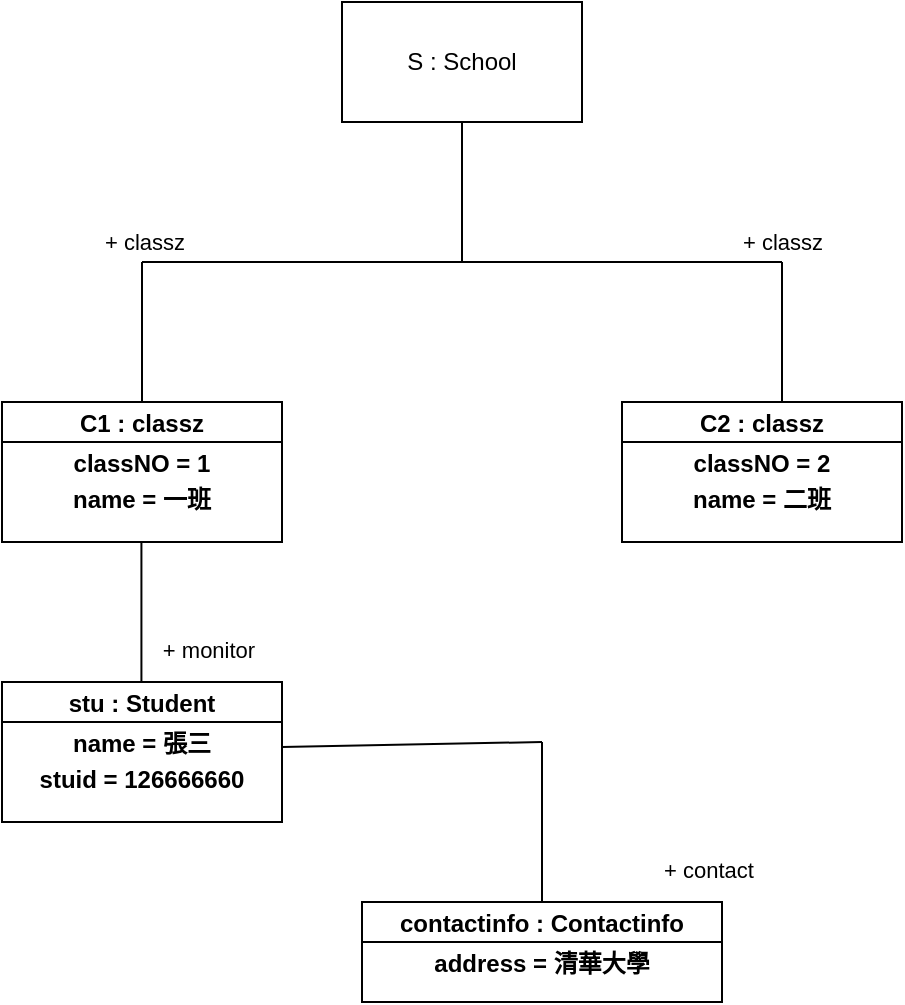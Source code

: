 <mxfile version="22.0.8" type="github">
  <diagram name="第 1 页" id="iW_0LJlcDcPNtjRAqT9H">
    <mxGraphModel dx="819" dy="433" grid="1" gridSize="10" guides="1" tooltips="1" connect="1" arrows="1" fold="1" page="1" pageScale="1" pageWidth="827" pageHeight="1169" math="0" shadow="0">
      <root>
        <mxCell id="0" />
        <mxCell id="1" parent="0" />
        <mxCell id="qgRrnpZ_aTcsOxNpTseZ-1" value="S : School" style="rounded=0;whiteSpace=wrap;html=1;" vertex="1" parent="1">
          <mxGeometry x="380" y="70" width="120" height="60" as="geometry" />
        </mxCell>
        <mxCell id="qgRrnpZ_aTcsOxNpTseZ-2" value="" style="endArrow=none;html=1;rounded=0;" edge="1" parent="1">
          <mxGeometry width="50" height="50" relative="1" as="geometry">
            <mxPoint x="440" y="200" as="sourcePoint" />
            <mxPoint x="440" y="130" as="targetPoint" />
          </mxGeometry>
        </mxCell>
        <mxCell id="qgRrnpZ_aTcsOxNpTseZ-4" value="" style="endArrow=none;html=1;rounded=0;" edge="1" parent="1">
          <mxGeometry width="50" height="50" relative="1" as="geometry">
            <mxPoint x="600" y="200" as="sourcePoint" />
            <mxPoint x="280" y="200" as="targetPoint" />
          </mxGeometry>
        </mxCell>
        <mxCell id="qgRrnpZ_aTcsOxNpTseZ-26" value="+ classz" style="edgeLabel;html=1;align=center;verticalAlign=middle;resizable=0;points=[];" vertex="1" connectable="0" parent="qgRrnpZ_aTcsOxNpTseZ-4">
          <mxGeometry x="0.904" relative="1" as="geometry">
            <mxPoint x="-15" y="-10" as="offset" />
          </mxGeometry>
        </mxCell>
        <mxCell id="qgRrnpZ_aTcsOxNpTseZ-5" value="" style="endArrow=none;html=1;rounded=0;" edge="1" parent="1">
          <mxGeometry width="50" height="50" relative="1" as="geometry">
            <mxPoint x="280" y="270" as="sourcePoint" />
            <mxPoint x="280" y="200" as="targetPoint" />
          </mxGeometry>
        </mxCell>
        <mxCell id="qgRrnpZ_aTcsOxNpTseZ-6" value="" style="endArrow=none;html=1;rounded=0;" edge="1" parent="1">
          <mxGeometry width="50" height="50" relative="1" as="geometry">
            <mxPoint x="600" y="270" as="sourcePoint" />
            <mxPoint x="600" y="200" as="targetPoint" />
          </mxGeometry>
        </mxCell>
        <mxCell id="qgRrnpZ_aTcsOxNpTseZ-13" value="&lt;p style=&quot;margin:0px;margin-top:4px;text-align:center;&quot;&gt;&lt;b&gt;C1 : classz&lt;/b&gt;&lt;/p&gt;&lt;p style=&quot;margin:0px;margin-top:4px;text-align:center;&quot;&gt;&lt;b&gt;&lt;br&gt;&lt;/b&gt;&lt;/p&gt;" style="verticalAlign=top;align=left;overflow=fill;fontSize=12;fontFamily=Helvetica;html=1;whiteSpace=wrap;" vertex="1" parent="1">
          <mxGeometry x="210" y="270" width="140" height="20" as="geometry" />
        </mxCell>
        <mxCell id="qgRrnpZ_aTcsOxNpTseZ-15" value="&lt;p style=&quot;margin:0px;margin-top:4px;text-align:center;&quot;&gt;&lt;b&gt;classNO = 1&lt;/b&gt;&lt;/p&gt;&lt;p style=&quot;margin:0px;margin-top:4px;text-align:center;&quot;&gt;&lt;b&gt;name = 一班&lt;/b&gt;&lt;/p&gt;" style="verticalAlign=top;align=left;overflow=fill;fontSize=12;fontFamily=Helvetica;html=1;whiteSpace=wrap;" vertex="1" parent="1">
          <mxGeometry x="210" y="290" width="140" height="50" as="geometry" />
        </mxCell>
        <mxCell id="qgRrnpZ_aTcsOxNpTseZ-16" value="&lt;p style=&quot;margin:0px;margin-top:4px;text-align:center;&quot;&gt;&lt;b&gt;C2 : classz&lt;/b&gt;&lt;/p&gt;&lt;p style=&quot;margin:0px;margin-top:4px;text-align:center;&quot;&gt;&lt;b&gt;&lt;br&gt;&lt;/b&gt;&lt;/p&gt;" style="verticalAlign=top;align=left;overflow=fill;fontSize=12;fontFamily=Helvetica;html=1;whiteSpace=wrap;" vertex="1" parent="1">
          <mxGeometry x="520" y="270" width="140" height="20" as="geometry" />
        </mxCell>
        <mxCell id="qgRrnpZ_aTcsOxNpTseZ-17" value="&lt;p style=&quot;margin:0px;margin-top:4px;text-align:center;&quot;&gt;&lt;b&gt;classNO = 2&lt;/b&gt;&lt;/p&gt;&lt;p style=&quot;margin:0px;margin-top:4px;text-align:center;&quot;&gt;&lt;b&gt;name = 二班&lt;/b&gt;&lt;/p&gt;" style="verticalAlign=top;align=left;overflow=fill;fontSize=12;fontFamily=Helvetica;html=1;whiteSpace=wrap;" vertex="1" parent="1">
          <mxGeometry x="520" y="290" width="140" height="50" as="geometry" />
        </mxCell>
        <mxCell id="qgRrnpZ_aTcsOxNpTseZ-18" value="" style="endArrow=none;html=1;rounded=0;" edge="1" parent="1">
          <mxGeometry width="50" height="50" relative="1" as="geometry">
            <mxPoint x="279.71" y="410" as="sourcePoint" />
            <mxPoint x="279.71" y="340" as="targetPoint" />
          </mxGeometry>
        </mxCell>
        <mxCell id="qgRrnpZ_aTcsOxNpTseZ-19" value="&lt;p style=&quot;margin:0px;margin-top:4px;text-align:center;&quot;&gt;&lt;b&gt;stu : Student&lt;/b&gt;&lt;/p&gt;&lt;p style=&quot;margin:0px;margin-top:4px;text-align:center;&quot;&gt;&lt;b&gt;&lt;br&gt;&lt;/b&gt;&lt;/p&gt;" style="verticalAlign=top;align=left;overflow=fill;fontSize=12;fontFamily=Helvetica;html=1;whiteSpace=wrap;" vertex="1" parent="1">
          <mxGeometry x="210" y="410" width="140" height="20" as="geometry" />
        </mxCell>
        <mxCell id="qgRrnpZ_aTcsOxNpTseZ-20" value="&lt;p style=&quot;margin:0px;margin-top:4px;text-align:center;&quot;&gt;&lt;b&gt;name = 張三&lt;/b&gt;&lt;/p&gt;&lt;p style=&quot;margin:0px;margin-top:4px;text-align:center;&quot;&gt;&lt;b&gt;stuid = 126666660&lt;/b&gt;&lt;/p&gt;" style="verticalAlign=top;align=left;overflow=fill;fontSize=12;fontFamily=Helvetica;html=1;whiteSpace=wrap;" vertex="1" parent="1">
          <mxGeometry x="210" y="430" width="140" height="50" as="geometry" />
        </mxCell>
        <mxCell id="qgRrnpZ_aTcsOxNpTseZ-21" value="" style="endArrow=none;html=1;rounded=0;exitX=1;exitY=0.25;exitDx=0;exitDy=0;" edge="1" parent="1" source="qgRrnpZ_aTcsOxNpTseZ-20">
          <mxGeometry width="50" height="50" relative="1" as="geometry">
            <mxPoint x="400" y="460" as="sourcePoint" />
            <mxPoint x="480" y="440" as="targetPoint" />
          </mxGeometry>
        </mxCell>
        <mxCell id="qgRrnpZ_aTcsOxNpTseZ-22" value="" style="endArrow=none;html=1;rounded=0;" edge="1" parent="1">
          <mxGeometry width="50" height="50" relative="1" as="geometry">
            <mxPoint x="480" y="520" as="sourcePoint" />
            <mxPoint x="480" y="440" as="targetPoint" />
          </mxGeometry>
        </mxCell>
        <mxCell id="qgRrnpZ_aTcsOxNpTseZ-24" value="&lt;p style=&quot;margin:0px;margin-top:4px;text-align:center;&quot;&gt;&lt;b&gt;contactinfo : Contactinfo&lt;/b&gt;&lt;/p&gt;" style="verticalAlign=top;align=left;overflow=fill;fontSize=12;fontFamily=Helvetica;html=1;whiteSpace=wrap;" vertex="1" parent="1">
          <mxGeometry x="390" y="520" width="180" height="20" as="geometry" />
        </mxCell>
        <mxCell id="qgRrnpZ_aTcsOxNpTseZ-25" value="&lt;p style=&quot;margin:0px;margin-top:4px;text-align:center;&quot;&gt;&lt;b&gt;address = 清華大學&lt;/b&gt;&lt;/p&gt;" style="verticalAlign=top;align=left;overflow=fill;fontSize=12;fontFamily=Helvetica;html=1;whiteSpace=wrap;" vertex="1" parent="1">
          <mxGeometry x="390" y="540" width="180" height="30" as="geometry" />
        </mxCell>
        <mxCell id="qgRrnpZ_aTcsOxNpTseZ-27" value="+ classz" style="edgeLabel;html=1;align=center;verticalAlign=middle;resizable=0;points=[];" vertex="1" connectable="0" parent="1">
          <mxGeometry x="599.999" y="190" as="geometry" />
        </mxCell>
        <mxCell id="qgRrnpZ_aTcsOxNpTseZ-28" value="+ monitor" style="edgeLabel;html=1;align=center;verticalAlign=middle;resizable=0;points=[];" vertex="1" connectable="0" parent="1">
          <mxGeometry x="309.999" y="400" as="geometry">
            <mxPoint x="3" y="-6" as="offset" />
          </mxGeometry>
        </mxCell>
        <mxCell id="qgRrnpZ_aTcsOxNpTseZ-29" value="&lt;blockquote style=&quot;margin: 0 0 0 40px; border: none; padding: 0px;&quot;&gt;+ contact&lt;/blockquote&gt;" style="edgeLabel;html=1;align=center;verticalAlign=middle;resizable=0;points=[];" vertex="1" connectable="0" parent="1">
          <mxGeometry x="539.999" y="510" as="geometry">
            <mxPoint x="3" y="-6" as="offset" />
          </mxGeometry>
        </mxCell>
      </root>
    </mxGraphModel>
  </diagram>
</mxfile>
